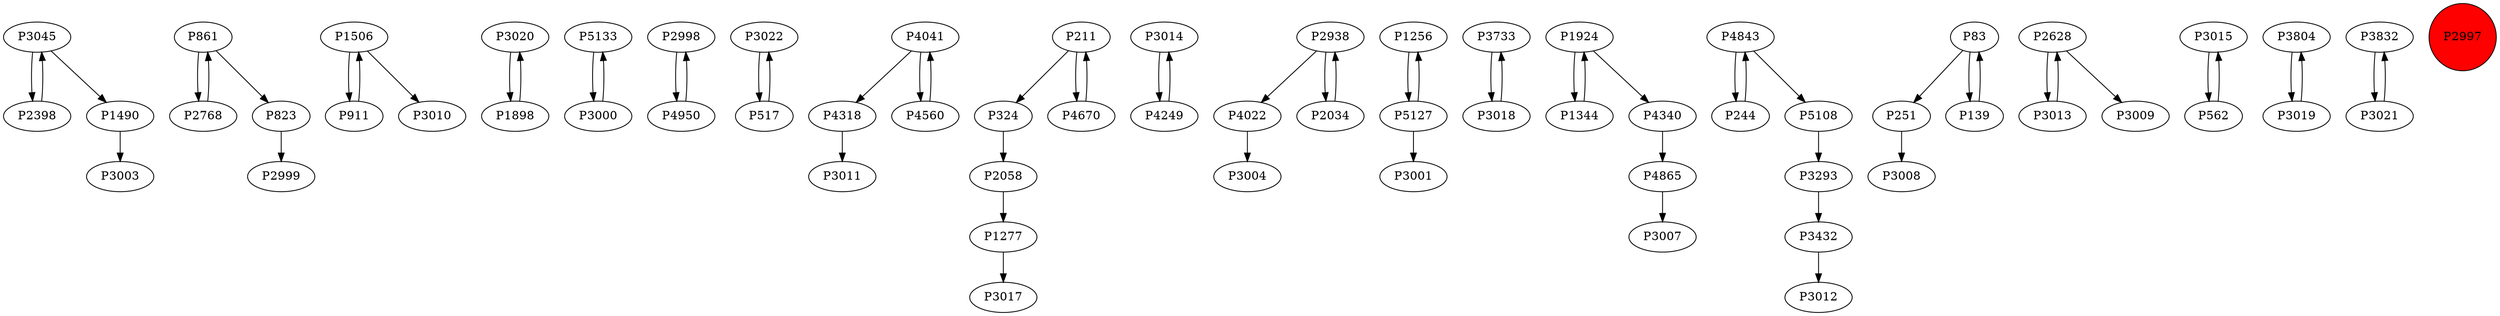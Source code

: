 digraph {
	P3045 -> P2398
	P861 -> P2768
	P1506 -> P911
	P3020 -> P1898
	P5133 -> P3000
	P2998 -> P4950
	P3022 -> P517
	P517 -> P3022
	P4318 -> P3011
	P1277 -> P3017
	P3014 -> P4249
	P2938 -> P4022
	P2938 -> P2034
	P1256 -> P5127
	P3733 -> P3018
	P4865 -> P3007
	P4843 -> P244
	P5108 -> P3293
	P3045 -> P1490
	P5127 -> P3001
	P2034 -> P2938
	P83 -> P251
	P2628 -> P3013
	P4041 -> P4560
	P3432 -> P3012
	P3015 -> P562
	P1924 -> P1344
	P211 -> P324
	P3000 -> P5133
	P4670 -> P211
	P4950 -> P2998
	P83 -> P139
	P3804 -> P3019
	P3018 -> P3733
	P3013 -> P2628
	P251 -> P3008
	P4340 -> P4865
	P324 -> P2058
	P4560 -> P4041
	P4843 -> P5108
	P3019 -> P3804
	P139 -> P83
	P1506 -> P3010
	P2768 -> P861
	P1924 -> P4340
	P1344 -> P1924
	P1898 -> P3020
	P2058 -> P1277
	P2398 -> P3045
	P4041 -> P4318
	P3832 -> P3021
	P911 -> P1506
	P562 -> P3015
	P211 -> P4670
	P861 -> P823
	P4022 -> P3004
	P2628 -> P3009
	P3293 -> P3432
	P823 -> P2999
	P3021 -> P3832
	P5127 -> P1256
	P1490 -> P3003
	P4249 -> P3014
	P244 -> P4843
	P2997 [shape=circle]
	P2997 [style=filled]
	P2997 [fillcolor=red]
}
